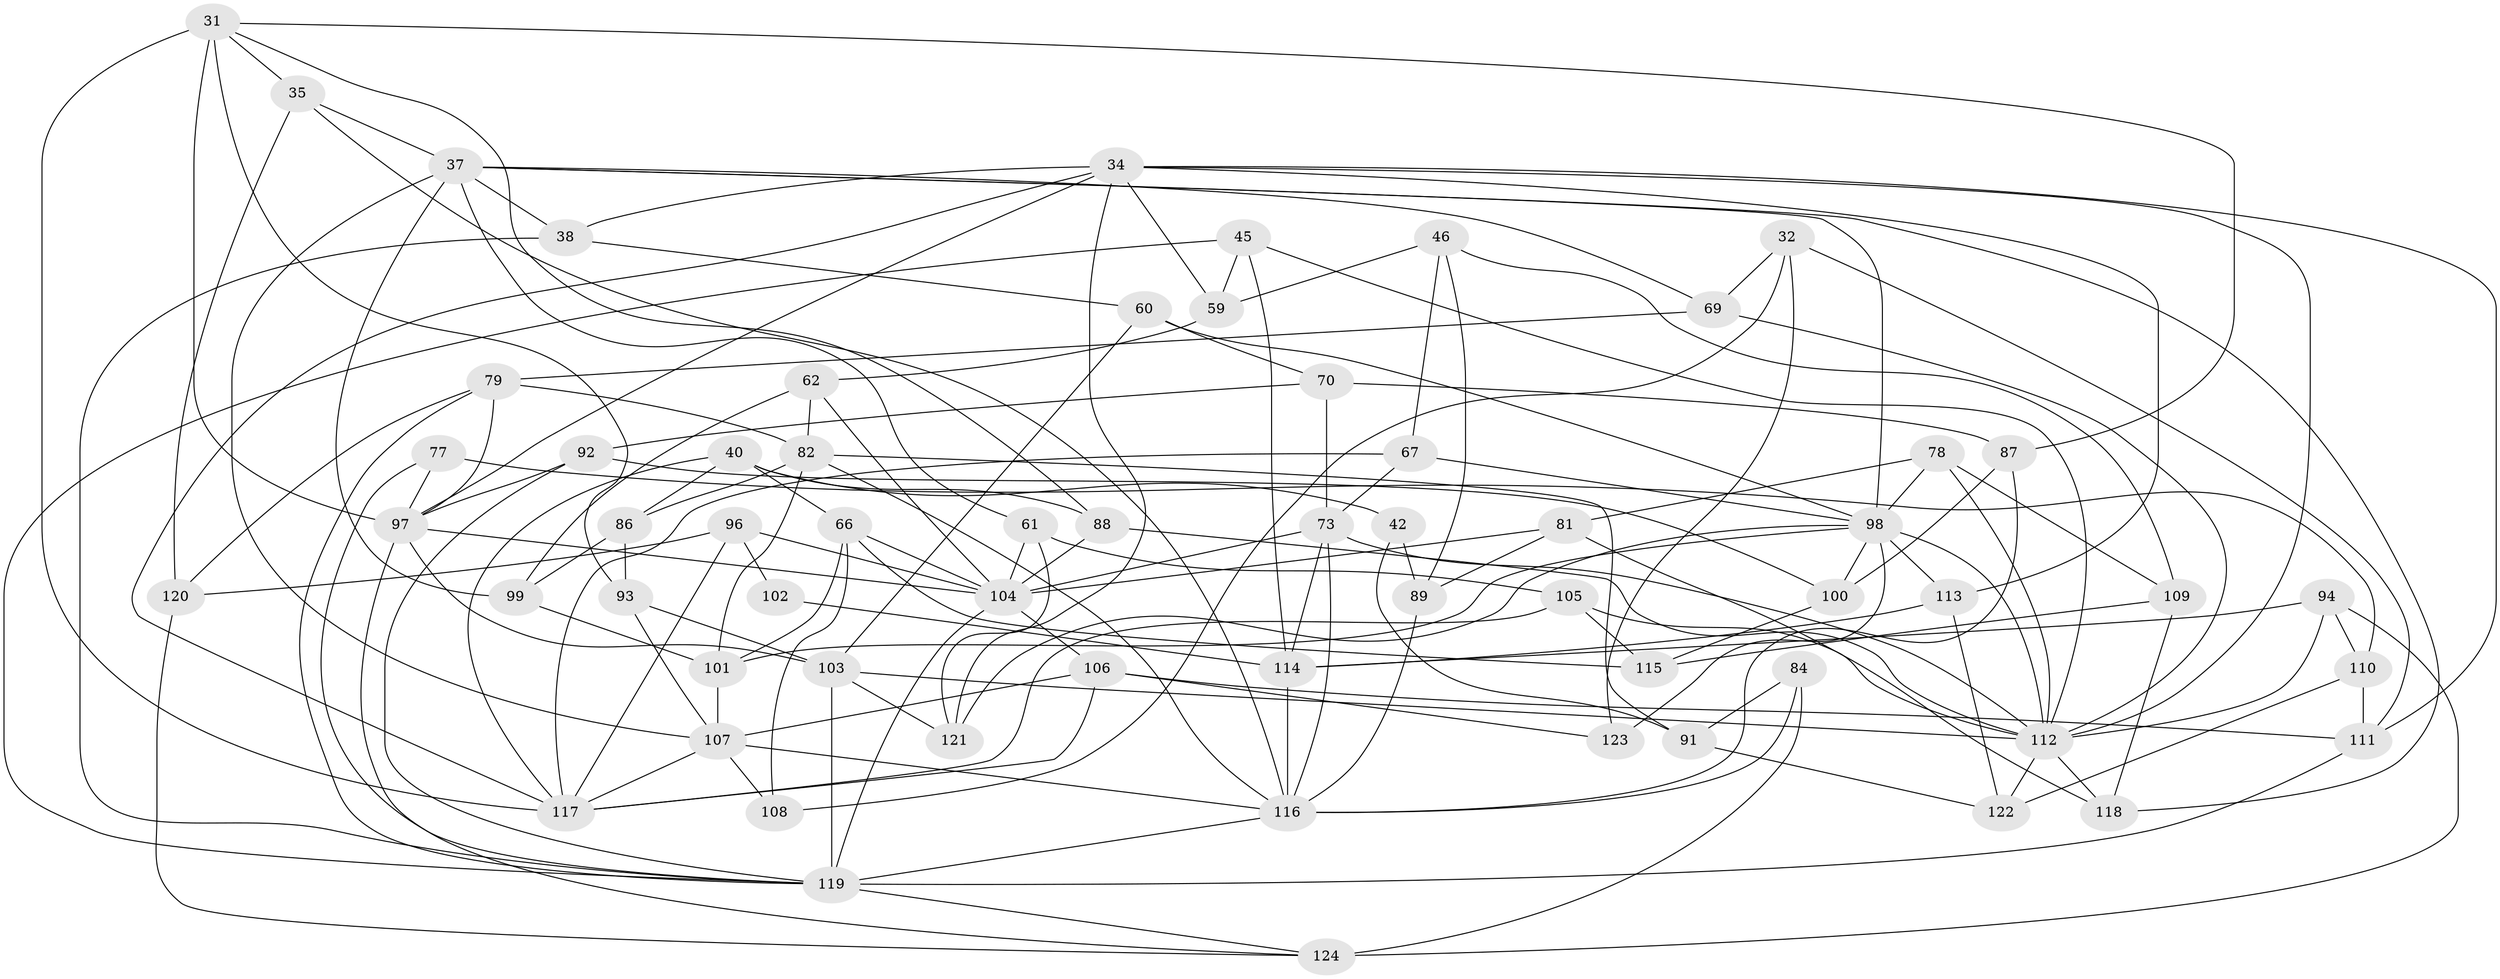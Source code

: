 // original degree distribution, {4: 1.0}
// Generated by graph-tools (version 1.1) at 2025/01/03/04/25 22:01:19]
// undirected, 62 vertices, 154 edges
graph export_dot {
graph [start="1"]
  node [color=gray90,style=filled];
  31 [super="+26"];
  32;
  34 [super="+24"];
  35;
  37 [super="+2+36"];
  38;
  40 [super="+9"];
  42;
  45;
  46;
  59;
  60;
  61;
  62;
  66 [super="+47"];
  67;
  69;
  70;
  73 [super="+6+63+14"];
  77;
  78;
  79 [super="+55+64"];
  81;
  82 [super="+16"];
  84;
  86 [super="+53"];
  87;
  88;
  89;
  91;
  92;
  93 [super="+58"];
  94;
  96 [super="+25"];
  97 [super="+51"];
  98 [super="+80"];
  99;
  100;
  101 [super="+30"];
  102;
  103 [super="+10+90+74"];
  104 [super="+17+85+72"];
  105;
  106 [super="+76"];
  107 [super="+22+49"];
  108;
  109;
  110 [super="+12"];
  111 [super="+27"];
  112 [super="+7+95+71+83"];
  113;
  114 [super="+41+75"];
  115;
  116 [super="+19+56+44+68+65"];
  117 [super="+57"];
  118;
  119 [super="+52"];
  120;
  121;
  122;
  123 [super="+50"];
  124 [super="+33"];
  31 -- 93;
  31 -- 88;
  31 -- 117 [weight=2];
  31 -- 97 [weight=2];
  31 -- 35;
  31 -- 87;
  32 -- 69;
  32 -- 108;
  32 -- 123;
  32 -- 111;
  34 -- 113;
  34 -- 117;
  34 -- 112;
  34 -- 38;
  34 -- 121;
  34 -- 59;
  34 -- 111;
  34 -- 97;
  35 -- 120;
  35 -- 37;
  35 -- 116;
  37 -- 118;
  37 -- 99;
  37 -- 61;
  37 -- 69;
  37 -- 38;
  37 -- 107;
  37 -- 98;
  38 -- 60;
  38 -- 119;
  40 -- 42 [weight=2];
  40 -- 88;
  40 -- 66;
  40 -- 86;
  40 -- 117;
  42 -- 91;
  42 -- 89;
  45 -- 114;
  45 -- 59;
  45 -- 119;
  45 -- 112;
  46 -- 89;
  46 -- 109;
  46 -- 59;
  46 -- 67;
  59 -- 62;
  60 -- 70;
  60 -- 103;
  60 -- 98;
  61 -- 105;
  61 -- 104;
  61 -- 121;
  62 -- 104;
  62 -- 82;
  62 -- 99;
  66 -- 101;
  66 -- 108 [weight=2];
  66 -- 115;
  66 -- 104;
  67 -- 117;
  67 -- 73;
  67 -- 98;
  69 -- 79;
  69 -- 112;
  70 -- 87;
  70 -- 92;
  70 -- 73;
  73 -- 112;
  73 -- 114;
  73 -- 104 [weight=3];
  73 -- 116 [weight=3];
  77 -- 110 [weight=2];
  77 -- 97;
  77 -- 119;
  78 -- 81;
  78 -- 109;
  78 -- 98;
  78 -- 112;
  79 -- 97 [weight=2];
  79 -- 119 [weight=2];
  79 -- 120;
  79 -- 82 [weight=2];
  81 -- 118;
  81 -- 89;
  81 -- 104;
  82 -- 116;
  82 -- 86 [weight=2];
  82 -- 91;
  82 -- 101;
  84 -- 116;
  84 -- 124 [weight=2];
  84 -- 91;
  86 -- 99;
  86 -- 93 [weight=2];
  87 -- 100;
  87 -- 116;
  88 -- 112;
  88 -- 104;
  89 -- 116;
  91 -- 122;
  92 -- 100;
  92 -- 119;
  92 -- 97;
  93 -- 107;
  93 -- 103 [weight=2];
  94 -- 110;
  94 -- 124;
  94 -- 114;
  94 -- 112;
  96 -- 117 [weight=2];
  96 -- 102 [weight=2];
  96 -- 120;
  96 -- 104;
  97 -- 103;
  97 -- 104;
  97 -- 124;
  98 -- 123 [weight=4];
  98 -- 121;
  98 -- 112;
  98 -- 100;
  98 -- 101 [weight=2];
  98 -- 113;
  99 -- 101;
  100 -- 115;
  101 -- 107;
  102 -- 114 [weight=2];
  103 -- 121;
  103 -- 119 [weight=2];
  103 -- 112 [weight=3];
  104 -- 119 [weight=2];
  104 -- 106 [weight=2];
  105 -- 115;
  105 -- 112;
  105 -- 117;
  106 -- 117;
  106 -- 111;
  106 -- 107;
  106 -- 123;
  107 -- 108;
  107 -- 116 [weight=2];
  107 -- 117;
  109 -- 118;
  109 -- 115;
  110 -- 111 [weight=2];
  110 -- 122;
  111 -- 119;
  112 -- 122;
  112 -- 118;
  113 -- 122;
  113 -- 114;
  114 -- 116 [weight=2];
  116 -- 119 [weight=2];
  119 -- 124;
  120 -- 124;
}
